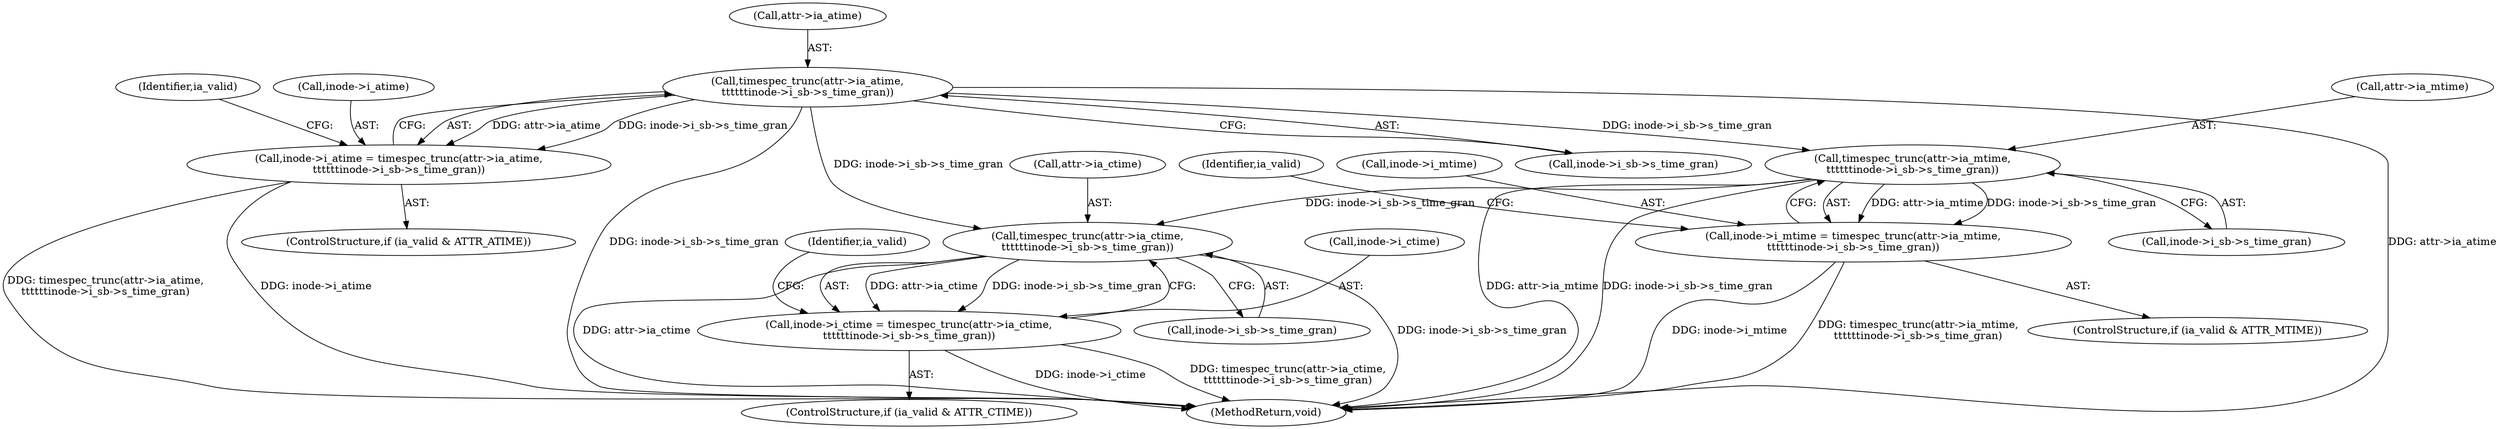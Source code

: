 digraph "0_linux_23adbe12ef7d3d4195e80800ab36b37bee28cd03_0@pointer" {
"1000140" [label="(Call,timespec_trunc(attr->ia_atime,\n\t\t\t\t\t\tinode->i_sb->s_time_gran))"];
"1000136" [label="(Call,inode->i_atime = timespec_trunc(attr->ia_atime,\n\t\t\t\t\t\tinode->i_sb->s_time_gran))"];
"1000157" [label="(Call,timespec_trunc(attr->ia_mtime,\n\t\t\t\t\t\tinode->i_sb->s_time_gran))"];
"1000153" [label="(Call,inode->i_mtime = timespec_trunc(attr->ia_mtime,\n\t\t\t\t\t\tinode->i_sb->s_time_gran))"];
"1000174" [label="(Call,timespec_trunc(attr->ia_ctime,\n\t\t\t\t\t\tinode->i_sb->s_time_gran))"];
"1000170" [label="(Call,inode->i_ctime = timespec_trunc(attr->ia_ctime,\n\t\t\t\t\t\tinode->i_sb->s_time_gran))"];
"1000170" [label="(Call,inode->i_ctime = timespec_trunc(attr->ia_ctime,\n\t\t\t\t\t\tinode->i_sb->s_time_gran))"];
"1000151" [label="(Identifier,ia_valid)"];
"1000157" [label="(Call,timespec_trunc(attr->ia_mtime,\n\t\t\t\t\t\tinode->i_sb->s_time_gran))"];
"1000136" [label="(Call,inode->i_atime = timespec_trunc(attr->ia_atime,\n\t\t\t\t\t\tinode->i_sb->s_time_gran))"];
"1000144" [label="(Call,inode->i_sb->s_time_gran)"];
"1000166" [label="(ControlStructure,if (ia_valid & ATTR_CTIME))"];
"1000174" [label="(Call,timespec_trunc(attr->ia_ctime,\n\t\t\t\t\t\tinode->i_sb->s_time_gran))"];
"1000213" [label="(MethodReturn,void)"];
"1000178" [label="(Call,inode->i_sb->s_time_gran)"];
"1000141" [label="(Call,attr->ia_atime)"];
"1000137" [label="(Call,inode->i_atime)"];
"1000168" [label="(Identifier,ia_valid)"];
"1000149" [label="(ControlStructure,if (ia_valid & ATTR_MTIME))"];
"1000175" [label="(Call,attr->ia_ctime)"];
"1000161" [label="(Call,inode->i_sb->s_time_gran)"];
"1000158" [label="(Call,attr->ia_mtime)"];
"1000185" [label="(Identifier,ia_valid)"];
"1000171" [label="(Call,inode->i_ctime)"];
"1000154" [label="(Call,inode->i_mtime)"];
"1000132" [label="(ControlStructure,if (ia_valid & ATTR_ATIME))"];
"1000153" [label="(Call,inode->i_mtime = timespec_trunc(attr->ia_mtime,\n\t\t\t\t\t\tinode->i_sb->s_time_gran))"];
"1000140" [label="(Call,timespec_trunc(attr->ia_atime,\n\t\t\t\t\t\tinode->i_sb->s_time_gran))"];
"1000140" -> "1000136"  [label="AST: "];
"1000140" -> "1000144"  [label="CFG: "];
"1000141" -> "1000140"  [label="AST: "];
"1000144" -> "1000140"  [label="AST: "];
"1000136" -> "1000140"  [label="CFG: "];
"1000140" -> "1000213"  [label="DDG: attr->ia_atime"];
"1000140" -> "1000213"  [label="DDG: inode->i_sb->s_time_gran"];
"1000140" -> "1000136"  [label="DDG: attr->ia_atime"];
"1000140" -> "1000136"  [label="DDG: inode->i_sb->s_time_gran"];
"1000140" -> "1000157"  [label="DDG: inode->i_sb->s_time_gran"];
"1000140" -> "1000174"  [label="DDG: inode->i_sb->s_time_gran"];
"1000136" -> "1000132"  [label="AST: "];
"1000137" -> "1000136"  [label="AST: "];
"1000151" -> "1000136"  [label="CFG: "];
"1000136" -> "1000213"  [label="DDG: timespec_trunc(attr->ia_atime,\n\t\t\t\t\t\tinode->i_sb->s_time_gran)"];
"1000136" -> "1000213"  [label="DDG: inode->i_atime"];
"1000157" -> "1000153"  [label="AST: "];
"1000157" -> "1000161"  [label="CFG: "];
"1000158" -> "1000157"  [label="AST: "];
"1000161" -> "1000157"  [label="AST: "];
"1000153" -> "1000157"  [label="CFG: "];
"1000157" -> "1000213"  [label="DDG: attr->ia_mtime"];
"1000157" -> "1000213"  [label="DDG: inode->i_sb->s_time_gran"];
"1000157" -> "1000153"  [label="DDG: attr->ia_mtime"];
"1000157" -> "1000153"  [label="DDG: inode->i_sb->s_time_gran"];
"1000157" -> "1000174"  [label="DDG: inode->i_sb->s_time_gran"];
"1000153" -> "1000149"  [label="AST: "];
"1000154" -> "1000153"  [label="AST: "];
"1000168" -> "1000153"  [label="CFG: "];
"1000153" -> "1000213"  [label="DDG: timespec_trunc(attr->ia_mtime,\n\t\t\t\t\t\tinode->i_sb->s_time_gran)"];
"1000153" -> "1000213"  [label="DDG: inode->i_mtime"];
"1000174" -> "1000170"  [label="AST: "];
"1000174" -> "1000178"  [label="CFG: "];
"1000175" -> "1000174"  [label="AST: "];
"1000178" -> "1000174"  [label="AST: "];
"1000170" -> "1000174"  [label="CFG: "];
"1000174" -> "1000213"  [label="DDG: inode->i_sb->s_time_gran"];
"1000174" -> "1000213"  [label="DDG: attr->ia_ctime"];
"1000174" -> "1000170"  [label="DDG: attr->ia_ctime"];
"1000174" -> "1000170"  [label="DDG: inode->i_sb->s_time_gran"];
"1000170" -> "1000166"  [label="AST: "];
"1000171" -> "1000170"  [label="AST: "];
"1000185" -> "1000170"  [label="CFG: "];
"1000170" -> "1000213"  [label="DDG: inode->i_ctime"];
"1000170" -> "1000213"  [label="DDG: timespec_trunc(attr->ia_ctime,\n\t\t\t\t\t\tinode->i_sb->s_time_gran)"];
}
